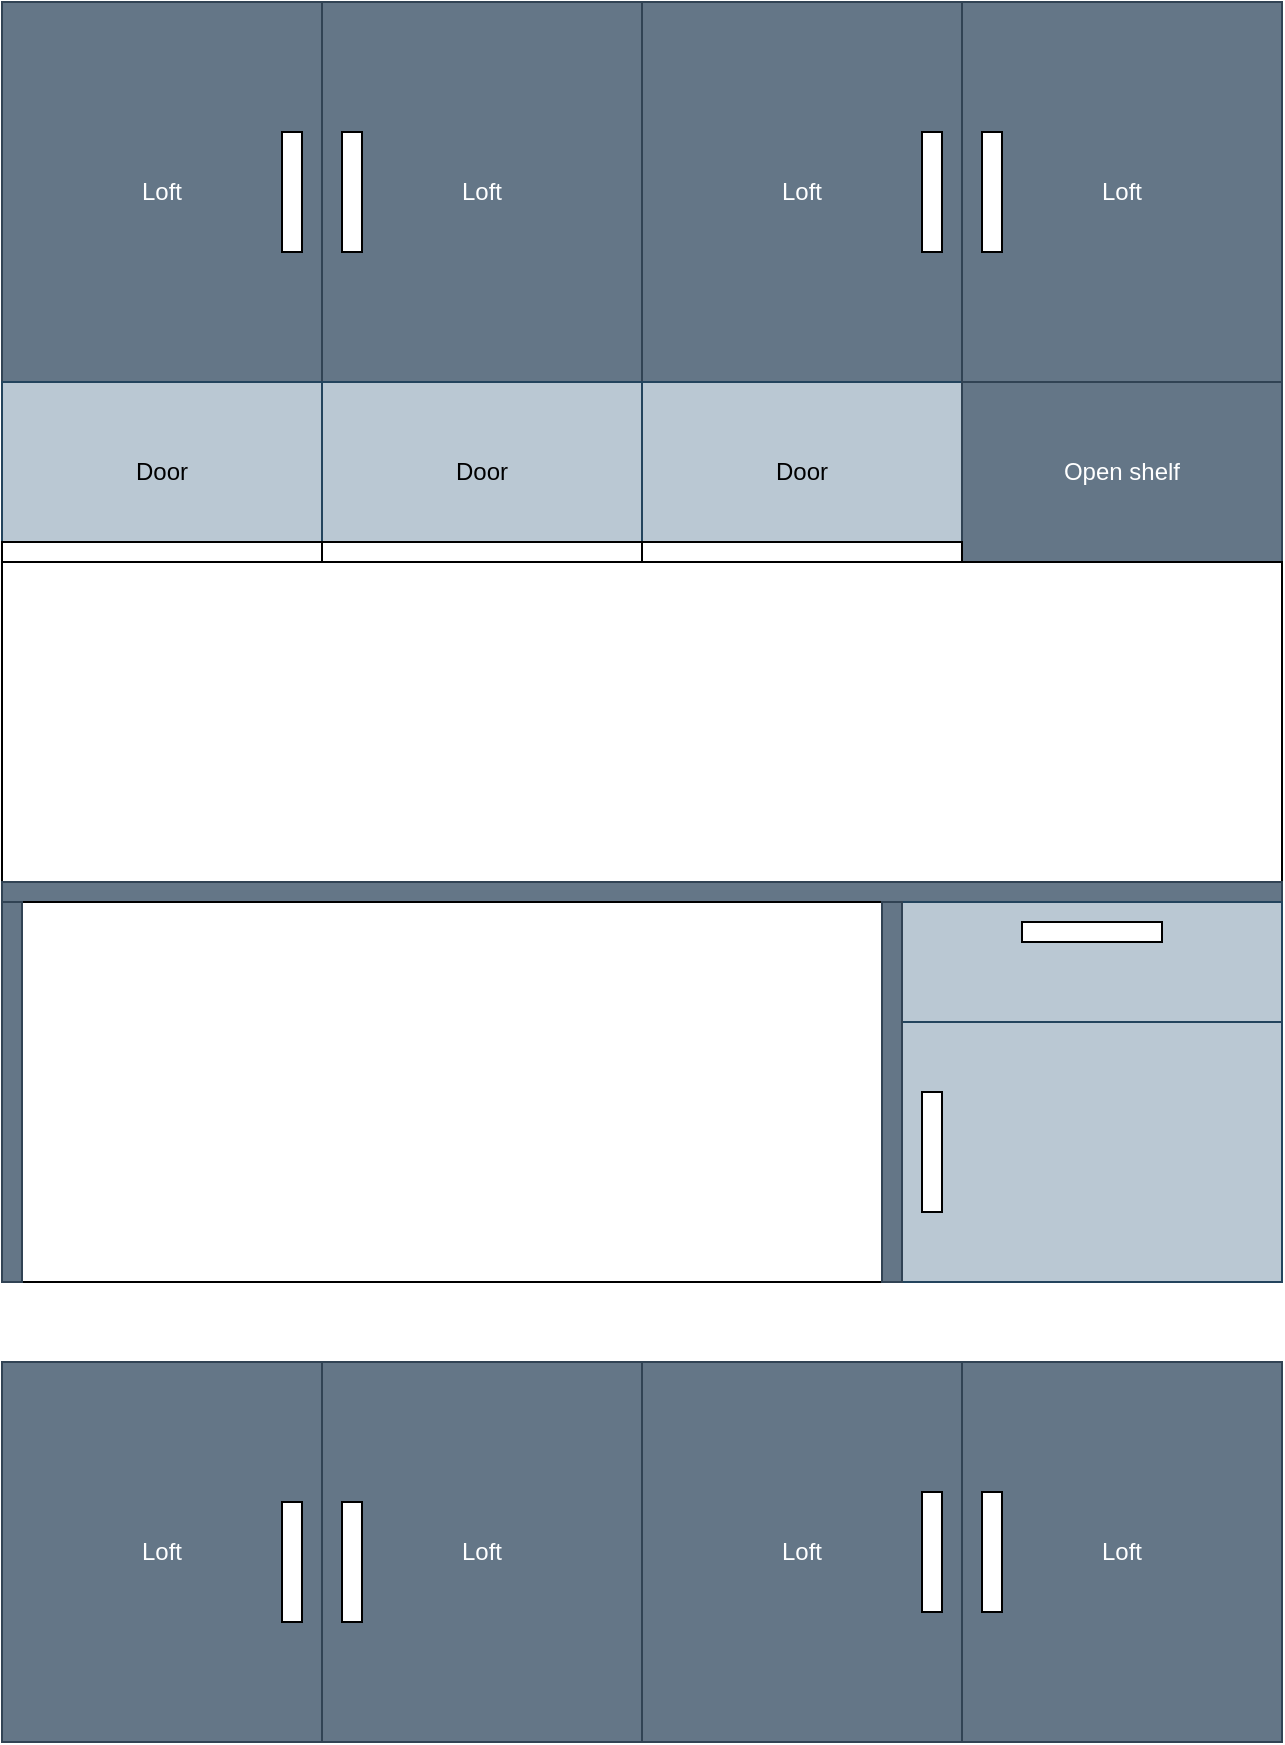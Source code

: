 <mxfile version="21.7.2" type="github">
  <diagram name="Page-1" id="Hn_OdSKpufDqPztOHCR3">
    <mxGraphModel dx="1306" dy="747" grid="1" gridSize="10" guides="1" tooltips="1" connect="1" arrows="1" fold="1" page="1" pageScale="1" pageWidth="827" pageHeight="1169" math="0" shadow="0">
      <root>
        <mxCell id="0" />
        <mxCell id="1" parent="0" />
        <mxCell id="yI6Fd60t6W1Wl35xFFtk-1" value="" style="rounded=0;whiteSpace=wrap;html=1;" vertex="1" parent="1">
          <mxGeometry x="80" y="80" width="640" height="190" as="geometry" />
        </mxCell>
        <mxCell id="yI6Fd60t6W1Wl35xFFtk-2" value="Loft" style="rounded=0;whiteSpace=wrap;html=1;fillColor=#647687;fontColor=#ffffff;strokeColor=#314354;" vertex="1" parent="1">
          <mxGeometry x="80" y="80" width="160" height="190" as="geometry" />
        </mxCell>
        <mxCell id="yI6Fd60t6W1Wl35xFFtk-3" value="Loft" style="rounded=0;whiteSpace=wrap;html=1;fillColor=#647687;fontColor=#ffffff;strokeColor=#314354;" vertex="1" parent="1">
          <mxGeometry x="240" y="80" width="160" height="190" as="geometry" />
        </mxCell>
        <mxCell id="yI6Fd60t6W1Wl35xFFtk-4" value="Loft" style="rounded=0;whiteSpace=wrap;html=1;fillColor=#647687;fontColor=#ffffff;strokeColor=#314354;" vertex="1" parent="1">
          <mxGeometry x="400" y="80" width="160" height="190" as="geometry" />
        </mxCell>
        <mxCell id="yI6Fd60t6W1Wl35xFFtk-5" value="Loft" style="rounded=0;whiteSpace=wrap;html=1;fillColor=#647687;fontColor=#ffffff;strokeColor=#314354;" vertex="1" parent="1">
          <mxGeometry x="560" y="80" width="160" height="190" as="geometry" />
        </mxCell>
        <mxCell id="yI6Fd60t6W1Wl35xFFtk-6" value="" style="rounded=0;whiteSpace=wrap;html=1;" vertex="1" parent="1">
          <mxGeometry x="80" y="270" width="640" height="90" as="geometry" />
        </mxCell>
        <mxCell id="yI6Fd60t6W1Wl35xFFtk-7" value="Door" style="rounded=0;whiteSpace=wrap;html=1;fillColor=#bac8d3;strokeColor=#23445d;" vertex="1" parent="1">
          <mxGeometry x="80" y="270" width="160" height="90" as="geometry" />
        </mxCell>
        <mxCell id="yI6Fd60t6W1Wl35xFFtk-8" value="Door" style="rounded=0;whiteSpace=wrap;html=1;fillColor=#bac8d3;strokeColor=#23445d;" vertex="1" parent="1">
          <mxGeometry x="240" y="270" width="160" height="90" as="geometry" />
        </mxCell>
        <mxCell id="yI6Fd60t6W1Wl35xFFtk-9" value="Door" style="rounded=0;whiteSpace=wrap;html=1;fillColor=#bac8d3;strokeColor=#23445d;" vertex="1" parent="1">
          <mxGeometry x="400" y="270" width="160" height="90" as="geometry" />
        </mxCell>
        <mxCell id="yI6Fd60t6W1Wl35xFFtk-10" value="Open shelf" style="rounded=0;whiteSpace=wrap;html=1;fillColor=#647687;fontColor=#ffffff;strokeColor=#314354;" vertex="1" parent="1">
          <mxGeometry x="560" y="270" width="160" height="90" as="geometry" />
        </mxCell>
        <mxCell id="yI6Fd60t6W1Wl35xFFtk-11" value="" style="rounded=0;whiteSpace=wrap;html=1;" vertex="1" parent="1">
          <mxGeometry x="80" y="360" width="640" height="160" as="geometry" />
        </mxCell>
        <mxCell id="yI6Fd60t6W1Wl35xFFtk-12" value="" style="rounded=0;whiteSpace=wrap;html=1;fillColor=#647687;fontColor=#ffffff;strokeColor=#314354;" vertex="1" parent="1">
          <mxGeometry x="80" y="520" width="640" height="10" as="geometry" />
        </mxCell>
        <mxCell id="yI6Fd60t6W1Wl35xFFtk-13" value="" style="rounded=0;whiteSpace=wrap;html=1;" vertex="1" parent="1">
          <mxGeometry x="80" y="530" width="640" height="190" as="geometry" />
        </mxCell>
        <mxCell id="yI6Fd60t6W1Wl35xFFtk-14" value="" style="rounded=0;whiteSpace=wrap;html=1;fillColor=#bac8d3;strokeColor=#23445d;" vertex="1" parent="1">
          <mxGeometry x="530" y="530" width="190" height="60" as="geometry" />
        </mxCell>
        <mxCell id="yI6Fd60t6W1Wl35xFFtk-15" value="" style="rounded=0;whiteSpace=wrap;html=1;fillColor=#bac8d3;strokeColor=#23445d;" vertex="1" parent="1">
          <mxGeometry x="530" y="590" width="190" height="130" as="geometry" />
        </mxCell>
        <mxCell id="yI6Fd60t6W1Wl35xFFtk-16" value="" style="rounded=0;whiteSpace=wrap;html=1;fillColor=#647687;fontColor=#ffffff;strokeColor=#314354;" vertex="1" parent="1">
          <mxGeometry x="80" y="530" width="10" height="190" as="geometry" />
        </mxCell>
        <mxCell id="yI6Fd60t6W1Wl35xFFtk-17" value="" style="rounded=0;whiteSpace=wrap;html=1;fillColor=#647687;fontColor=#ffffff;strokeColor=#314354;" vertex="1" parent="1">
          <mxGeometry x="520" y="530" width="10" height="190" as="geometry" />
        </mxCell>
        <mxCell id="yI6Fd60t6W1Wl35xFFtk-19" value="" style="rounded=0;whiteSpace=wrap;html=1;" vertex="1" parent="1">
          <mxGeometry x="540" y="625" width="10" height="60" as="geometry" />
        </mxCell>
        <mxCell id="yI6Fd60t6W1Wl35xFFtk-21" value="" style="rounded=0;whiteSpace=wrap;html=1;" vertex="1" parent="1">
          <mxGeometry x="590" y="540" width="70" height="10" as="geometry" />
        </mxCell>
        <mxCell id="yI6Fd60t6W1Wl35xFFtk-22" value="" style="rounded=0;whiteSpace=wrap;html=1;" vertex="1" parent="1">
          <mxGeometry x="220" y="145" width="10" height="60" as="geometry" />
        </mxCell>
        <mxCell id="yI6Fd60t6W1Wl35xFFtk-23" value="" style="rounded=0;whiteSpace=wrap;html=1;" vertex="1" parent="1">
          <mxGeometry x="250" y="145" width="10" height="60" as="geometry" />
        </mxCell>
        <mxCell id="yI6Fd60t6W1Wl35xFFtk-24" value="" style="rounded=0;whiteSpace=wrap;html=1;" vertex="1" parent="1">
          <mxGeometry x="540" y="145" width="10" height="60" as="geometry" />
        </mxCell>
        <mxCell id="yI6Fd60t6W1Wl35xFFtk-25" value="" style="rounded=0;whiteSpace=wrap;html=1;" vertex="1" parent="1">
          <mxGeometry x="570" y="145" width="10" height="60" as="geometry" />
        </mxCell>
        <mxCell id="yI6Fd60t6W1Wl35xFFtk-26" value="" style="rounded=0;whiteSpace=wrap;html=1;" vertex="1" parent="1">
          <mxGeometry x="80" y="350" width="160" height="10" as="geometry" />
        </mxCell>
        <mxCell id="yI6Fd60t6W1Wl35xFFtk-29" value="" style="rounded=0;whiteSpace=wrap;html=1;" vertex="1" parent="1">
          <mxGeometry x="240" y="350" width="160" height="10" as="geometry" />
        </mxCell>
        <mxCell id="yI6Fd60t6W1Wl35xFFtk-30" value="" style="rounded=0;whiteSpace=wrap;html=1;" vertex="1" parent="1">
          <mxGeometry x="400" y="350" width="160" height="10" as="geometry" />
        </mxCell>
        <mxCell id="yI6Fd60t6W1Wl35xFFtk-34" value="" style="rounded=0;whiteSpace=wrap;html=1;" vertex="1" parent="1">
          <mxGeometry x="80" y="760" width="640" height="190" as="geometry" />
        </mxCell>
        <mxCell id="yI6Fd60t6W1Wl35xFFtk-35" value="Loft" style="rounded=0;whiteSpace=wrap;html=1;fillColor=#647687;fontColor=#ffffff;strokeColor=#314354;" vertex="1" parent="1">
          <mxGeometry x="80" y="760" width="160" height="190" as="geometry" />
        </mxCell>
        <mxCell id="yI6Fd60t6W1Wl35xFFtk-36" value="Loft" style="rounded=0;whiteSpace=wrap;html=1;fillColor=#647687;fontColor=#ffffff;strokeColor=#314354;" vertex="1" parent="1">
          <mxGeometry x="240" y="760" width="160" height="190" as="geometry" />
        </mxCell>
        <mxCell id="yI6Fd60t6W1Wl35xFFtk-37" value="Loft" style="rounded=0;whiteSpace=wrap;html=1;fillColor=#647687;fontColor=#ffffff;strokeColor=#314354;" vertex="1" parent="1">
          <mxGeometry x="400" y="760" width="160" height="190" as="geometry" />
        </mxCell>
        <mxCell id="yI6Fd60t6W1Wl35xFFtk-38" value="Loft" style="rounded=0;whiteSpace=wrap;html=1;fillColor=#647687;fontColor=#ffffff;strokeColor=#314354;" vertex="1" parent="1">
          <mxGeometry x="560" y="760" width="160" height="190" as="geometry" />
        </mxCell>
        <mxCell id="yI6Fd60t6W1Wl35xFFtk-44" value="" style="rounded=0;whiteSpace=wrap;html=1;" vertex="1" parent="1">
          <mxGeometry x="220" y="830" width="10" height="60" as="geometry" />
        </mxCell>
        <mxCell id="yI6Fd60t6W1Wl35xFFtk-45" value="" style="rounded=0;whiteSpace=wrap;html=1;" vertex="1" parent="1">
          <mxGeometry x="250" y="830" width="10" height="60" as="geometry" />
        </mxCell>
        <mxCell id="yI6Fd60t6W1Wl35xFFtk-46" value="" style="rounded=0;whiteSpace=wrap;html=1;" vertex="1" parent="1">
          <mxGeometry x="540" y="825" width="10" height="60" as="geometry" />
        </mxCell>
        <mxCell id="yI6Fd60t6W1Wl35xFFtk-47" value="" style="rounded=0;whiteSpace=wrap;html=1;" vertex="1" parent="1">
          <mxGeometry x="570" y="825" width="10" height="60" as="geometry" />
        </mxCell>
      </root>
    </mxGraphModel>
  </diagram>
</mxfile>
